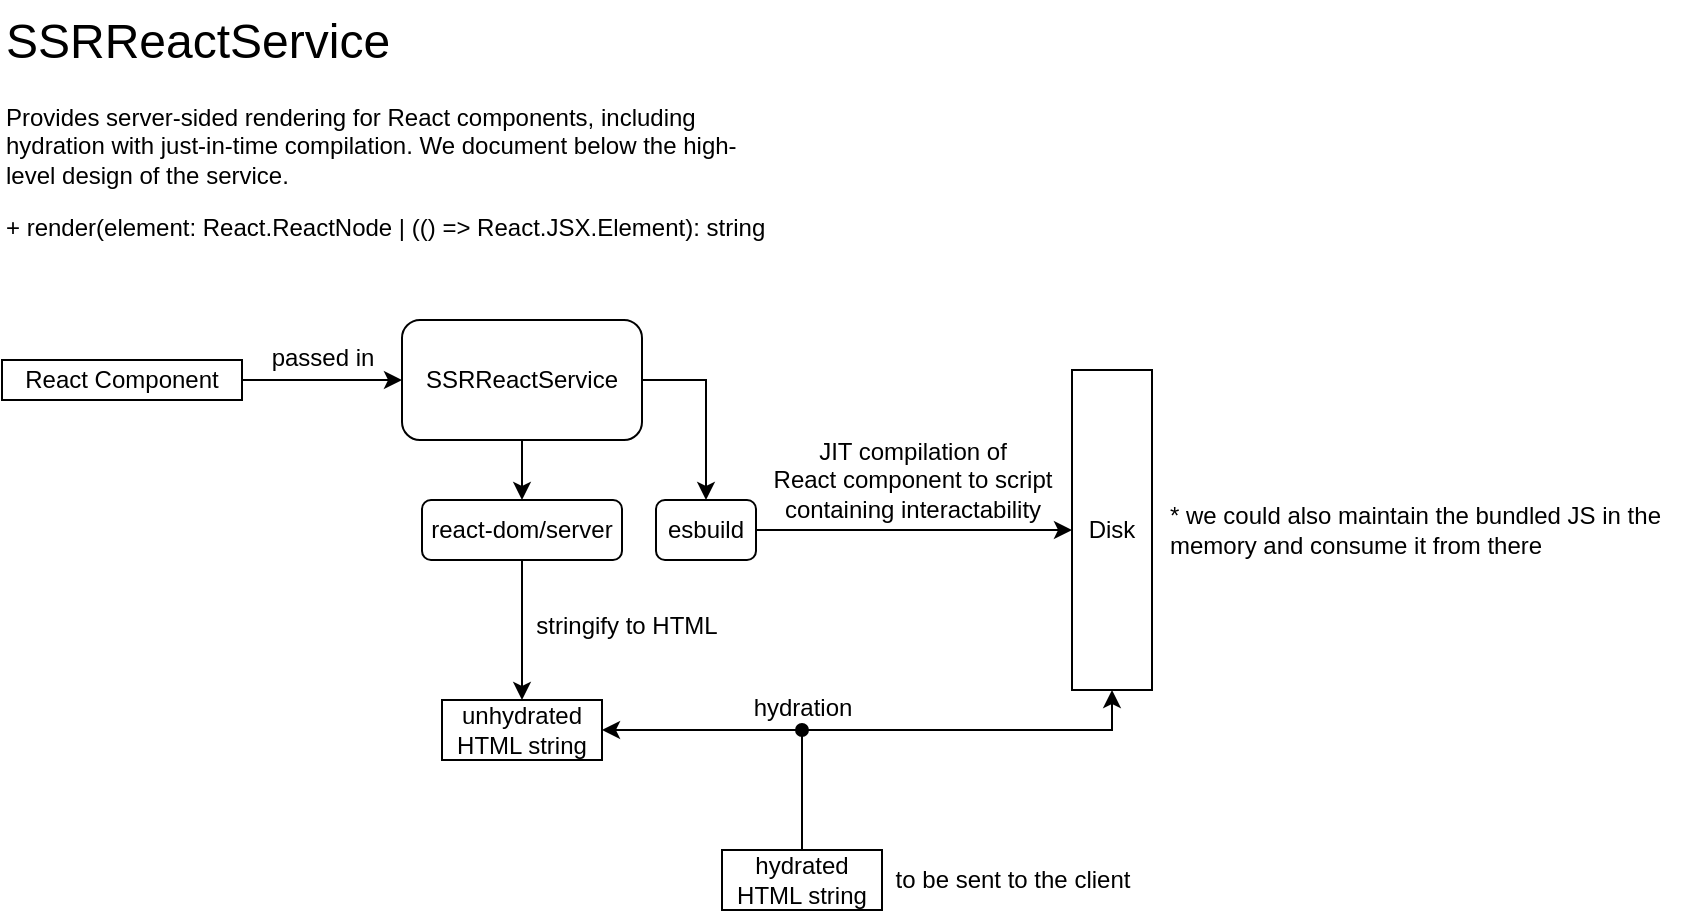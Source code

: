 <mxfile version="24.7.7">
  <diagram name="Page-1" id="Uy5qnvk0AKDyMw0KwdHO">
    <mxGraphModel dx="989" dy="509" grid="1" gridSize="10" guides="1" tooltips="1" connect="1" arrows="1" fold="1" page="1" pageScale="1" pageWidth="850" pageHeight="1100" math="0" shadow="0">
      <root>
        <mxCell id="0" />
        <mxCell id="1" parent="0" />
        <mxCell id="MjG_X0HuTC_2gSXv-RP4-3" value="&lt;h1 style=&quot;margin-top: 0px;&quot;&gt;&lt;span style=&quot;font-weight: normal;&quot;&gt;SSRReactService&lt;/span&gt;&lt;/h1&gt;&lt;p&gt;Provides server-sided rendering for React components, including hydration with just-in-time compilation. We document below the high-level design of the service.&lt;/p&gt;&lt;p&gt;+ render(element: React.ReactNode | (() =&amp;gt; React.JSX.Element): string&lt;/p&gt;&lt;p&gt;&lt;br&gt;&lt;/p&gt;" style="text;html=1;whiteSpace=wrap;overflow=hidden;rounded=0;" parent="1" vertex="1">
          <mxGeometry x="138" y="250" width="390" height="160" as="geometry" />
        </mxCell>
        <mxCell id="MjG_X0HuTC_2gSXv-RP4-18" style="edgeStyle=orthogonalEdgeStyle;rounded=0;orthogonalLoop=1;jettySize=auto;html=1;entryX=0;entryY=0.5;entryDx=0;entryDy=0;" parent="1" source="MjG_X0HuTC_2gSXv-RP4-9" target="MjG_X0HuTC_2gSXv-RP4-17" edge="1">
          <mxGeometry relative="1" as="geometry" />
        </mxCell>
        <mxCell id="MjG_X0HuTC_2gSXv-RP4-9" value="React Component" style="whiteSpace=wrap;html=1;" parent="1" vertex="1">
          <mxGeometry x="138" y="430" width="120" height="20" as="geometry" />
        </mxCell>
        <mxCell id="MjG_X0HuTC_2gSXv-RP4-10" value="Disk" style="rounded=0;whiteSpace=wrap;html=1;" parent="1" vertex="1">
          <mxGeometry x="673" y="435" width="40" height="160" as="geometry" />
        </mxCell>
        <mxCell id="MjG_X0HuTC_2gSXv-RP4-12" style="edgeStyle=orthogonalEdgeStyle;rounded=0;orthogonalLoop=1;jettySize=auto;html=1;entryX=0;entryY=0.5;entryDx=0;entryDy=0;" parent="1" source="MjG_X0HuTC_2gSXv-RP4-11" target="MjG_X0HuTC_2gSXv-RP4-10" edge="1">
          <mxGeometry relative="1" as="geometry" />
        </mxCell>
        <mxCell id="MjG_X0HuTC_2gSXv-RP4-11" value="esbuild" style="rounded=1;whiteSpace=wrap;html=1;" parent="1" vertex="1">
          <mxGeometry x="465" y="500" width="50" height="30" as="geometry" />
        </mxCell>
        <mxCell id="MjG_X0HuTC_2gSXv-RP4-13" value="JIT compilation of&lt;div&gt;React component to script&lt;/div&gt;&lt;div&gt;containing interactability&lt;/div&gt;" style="text;html=1;align=center;verticalAlign=middle;resizable=0;points=[];autosize=1;strokeColor=none;fillColor=none;" parent="1" vertex="1">
          <mxGeometry x="513" y="460" width="160" height="60" as="geometry" />
        </mxCell>
        <mxCell id="MjG_X0HuTC_2gSXv-RP4-26" style="edgeStyle=orthogonalEdgeStyle;rounded=0;orthogonalLoop=1;jettySize=auto;html=1;" parent="1" source="MjG_X0HuTC_2gSXv-RP4-14" edge="1">
          <mxGeometry relative="1" as="geometry">
            <mxPoint x="398" y="600" as="targetPoint" />
          </mxGeometry>
        </mxCell>
        <mxCell id="MjG_X0HuTC_2gSXv-RP4-14" value="react-dom/server" style="rounded=1;whiteSpace=wrap;html=1;" parent="1" vertex="1">
          <mxGeometry x="348" y="500" width="100" height="30" as="geometry" />
        </mxCell>
        <mxCell id="MjG_X0HuTC_2gSXv-RP4-16" value="stringify to HTML" style="text;html=1;align=center;verticalAlign=middle;resizable=0;points=[];autosize=1;strokeColor=none;fillColor=none;" parent="1" vertex="1">
          <mxGeometry x="395" y="548" width="110" height="30" as="geometry" />
        </mxCell>
        <mxCell id="MjG_X0HuTC_2gSXv-RP4-19" style="edgeStyle=orthogonalEdgeStyle;rounded=0;orthogonalLoop=1;jettySize=auto;html=1;entryX=0.5;entryY=0;entryDx=0;entryDy=0;" parent="1" source="MjG_X0HuTC_2gSXv-RP4-17" target="MjG_X0HuTC_2gSXv-RP4-14" edge="1">
          <mxGeometry relative="1" as="geometry" />
        </mxCell>
        <mxCell id="MjG_X0HuTC_2gSXv-RP4-22" style="edgeStyle=orthogonalEdgeStyle;rounded=0;orthogonalLoop=1;jettySize=auto;html=1;entryX=0.5;entryY=0;entryDx=0;entryDy=0;" parent="1" source="MjG_X0HuTC_2gSXv-RP4-17" target="MjG_X0HuTC_2gSXv-RP4-11" edge="1">
          <mxGeometry relative="1" as="geometry" />
        </mxCell>
        <mxCell id="MjG_X0HuTC_2gSXv-RP4-17" value="SSRReactService" style="rounded=1;whiteSpace=wrap;html=1;" parent="1" vertex="1">
          <mxGeometry x="338" y="410" width="120" height="60" as="geometry" />
        </mxCell>
        <mxCell id="MjG_X0HuTC_2gSXv-RP4-23" value="passed in" style="text;html=1;align=center;verticalAlign=middle;resizable=0;points=[];autosize=1;strokeColor=none;fillColor=none;" parent="1" vertex="1">
          <mxGeometry x="263" y="414" width="70" height="30" as="geometry" />
        </mxCell>
        <mxCell id="MjG_X0HuTC_2gSXv-RP4-29" style="edgeStyle=orthogonalEdgeStyle;rounded=0;orthogonalLoop=1;jettySize=auto;html=1;entryX=0.5;entryY=1;entryDx=0;entryDy=0;startArrow=classic;startFill=1;" parent="1" source="MjG_X0HuTC_2gSXv-RP4-28" target="MjG_X0HuTC_2gSXv-RP4-10" edge="1">
          <mxGeometry relative="1" as="geometry" />
        </mxCell>
        <mxCell id="MjG_X0HuTC_2gSXv-RP4-28" value="unhydrated HTML string" style="rounded=0;whiteSpace=wrap;html=1;" parent="1" vertex="1">
          <mxGeometry x="358" y="600" width="80" height="30" as="geometry" />
        </mxCell>
        <mxCell id="MjG_X0HuTC_2gSXv-RP4-30" value="hydration" style="text;html=1;align=center;verticalAlign=middle;resizable=0;points=[];autosize=1;strokeColor=none;fillColor=none;" parent="1" vertex="1">
          <mxGeometry x="503" y="589" width="70" height="30" as="geometry" />
        </mxCell>
        <mxCell id="MjG_X0HuTC_2gSXv-RP4-33" style="edgeStyle=orthogonalEdgeStyle;rounded=0;orthogonalLoop=1;jettySize=auto;html=1;endArrow=oval;endFill=1;" parent="1" edge="1">
          <mxGeometry relative="1" as="geometry">
            <mxPoint x="538" y="615" as="targetPoint" />
            <mxPoint x="538" y="675" as="sourcePoint" />
          </mxGeometry>
        </mxCell>
        <mxCell id="MjG_X0HuTC_2gSXv-RP4-32" value="hydrated HTML string" style="rounded=0;whiteSpace=wrap;html=1;" parent="1" vertex="1">
          <mxGeometry x="498" y="675" width="80" height="30" as="geometry" />
        </mxCell>
        <mxCell id="MjG_X0HuTC_2gSXv-RP4-34" value="to be sent to the client" style="text;html=1;align=center;verticalAlign=middle;resizable=0;points=[];autosize=1;strokeColor=none;fillColor=none;" parent="1" vertex="1">
          <mxGeometry x="573" y="675" width="140" height="30" as="geometry" />
        </mxCell>
        <mxCell id="0luhJKLuGRE_WssasFS_-1" value="* we could also maintain the bundled JS in the&lt;div&gt;memory and consume it from there&lt;/div&gt;" style="text;html=1;align=left;verticalAlign=middle;resizable=0;points=[];autosize=1;strokeColor=none;fillColor=none;" parent="1" vertex="1">
          <mxGeometry x="720" y="495" width="270" height="40" as="geometry" />
        </mxCell>
      </root>
    </mxGraphModel>
  </diagram>
</mxfile>
